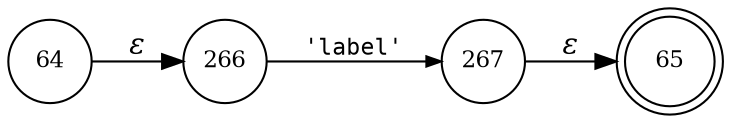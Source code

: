 digraph ATN {
rankdir=LR;
s65[fontsize=11, label="65", shape=doublecircle, fixedsize=true, width=.6];
s64[fontsize=11,label="64", shape=circle, fixedsize=true, width=.55, peripheries=1];
s266[fontsize=11,label="266", shape=circle, fixedsize=true, width=.55, peripheries=1];
s267[fontsize=11,label="267", shape=circle, fixedsize=true, width=.55, peripheries=1];
s64 -> s266 [fontname="Times-Italic", label="&epsilon;"];
s266 -> s267 [fontsize=11, fontname="Courier", arrowsize=.7, label = "'label'", arrowhead = normal];
s267 -> s65 [fontname="Times-Italic", label="&epsilon;"];
}